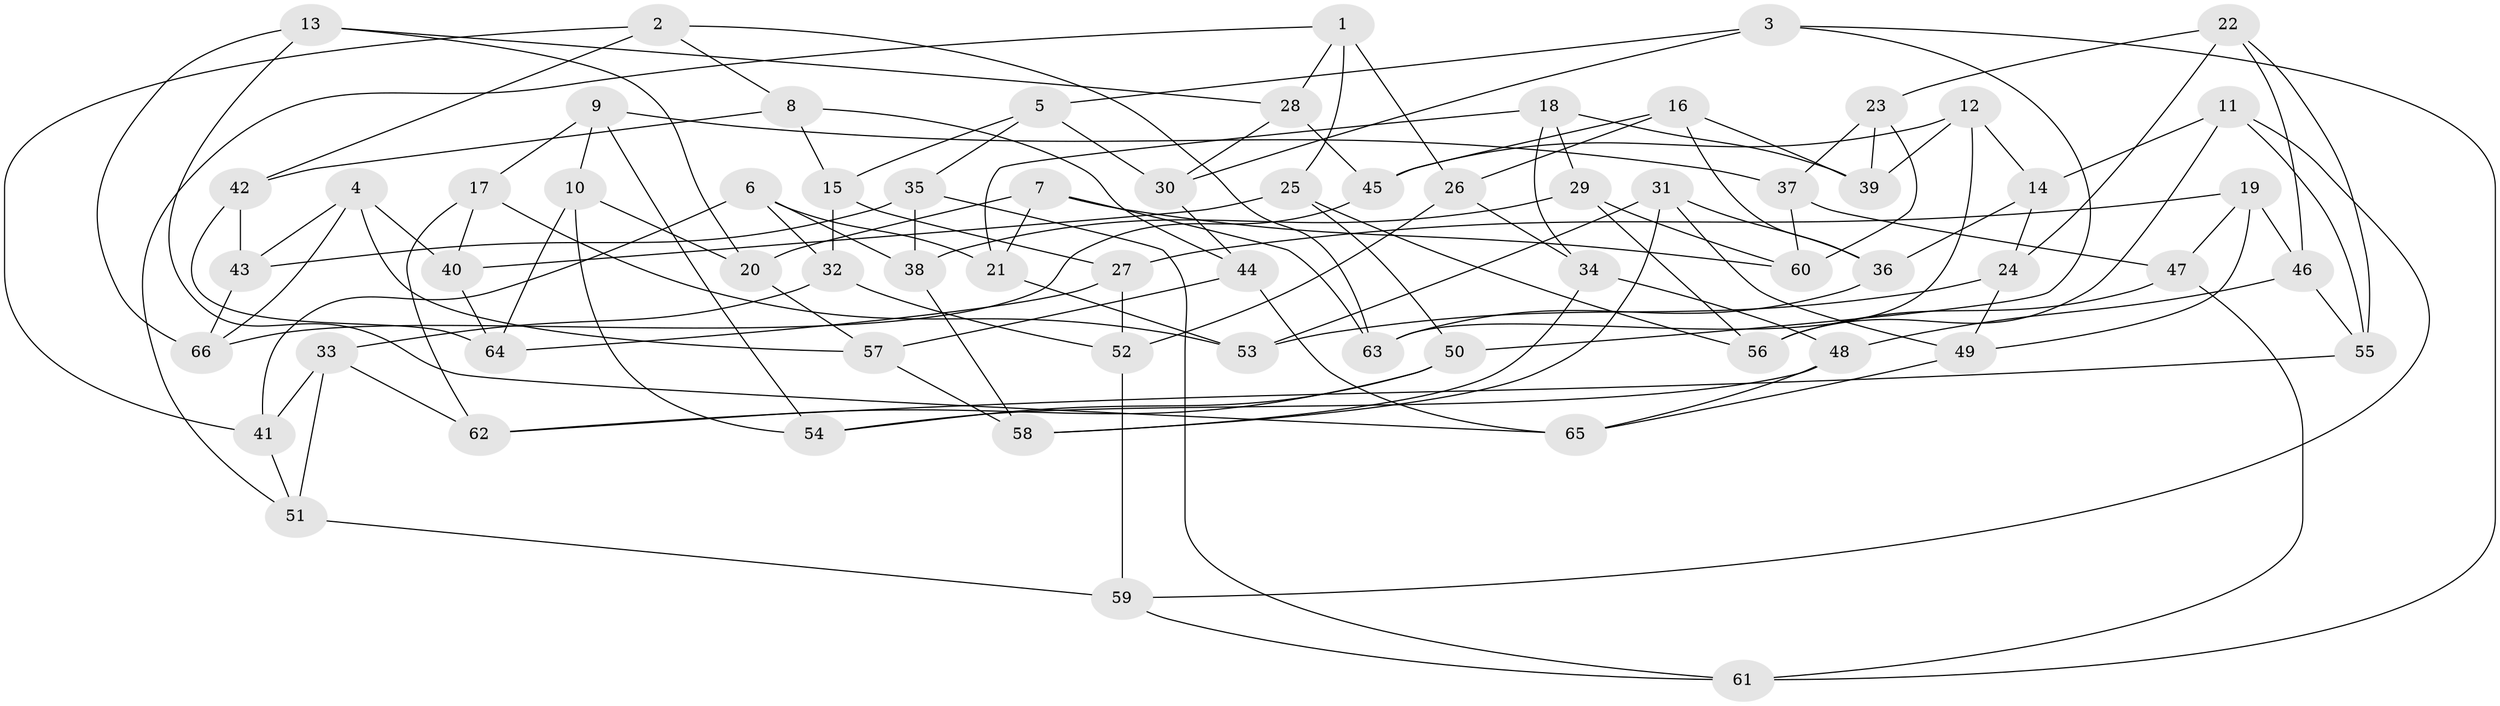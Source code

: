 // coarse degree distribution, {4: 0.23684210526315788, 5: 0.34210526315789475, 6: 0.39473684210526316, 3: 0.02631578947368421}
// Generated by graph-tools (version 1.1) at 2025/42/03/06/25 10:42:20]
// undirected, 66 vertices, 132 edges
graph export_dot {
graph [start="1"]
  node [color=gray90,style=filled];
  1;
  2;
  3;
  4;
  5;
  6;
  7;
  8;
  9;
  10;
  11;
  12;
  13;
  14;
  15;
  16;
  17;
  18;
  19;
  20;
  21;
  22;
  23;
  24;
  25;
  26;
  27;
  28;
  29;
  30;
  31;
  32;
  33;
  34;
  35;
  36;
  37;
  38;
  39;
  40;
  41;
  42;
  43;
  44;
  45;
  46;
  47;
  48;
  49;
  50;
  51;
  52;
  53;
  54;
  55;
  56;
  57;
  58;
  59;
  60;
  61;
  62;
  63;
  64;
  65;
  66;
  1 -- 26;
  1 -- 51;
  1 -- 28;
  1 -- 25;
  2 -- 42;
  2 -- 8;
  2 -- 63;
  2 -- 41;
  3 -- 5;
  3 -- 61;
  3 -- 50;
  3 -- 30;
  4 -- 57;
  4 -- 66;
  4 -- 43;
  4 -- 40;
  5 -- 35;
  5 -- 30;
  5 -- 15;
  6 -- 41;
  6 -- 21;
  6 -- 38;
  6 -- 32;
  7 -- 63;
  7 -- 60;
  7 -- 20;
  7 -- 21;
  8 -- 44;
  8 -- 42;
  8 -- 15;
  9 -- 54;
  9 -- 37;
  9 -- 10;
  9 -- 17;
  10 -- 54;
  10 -- 20;
  10 -- 64;
  11 -- 56;
  11 -- 14;
  11 -- 59;
  11 -- 55;
  12 -- 39;
  12 -- 14;
  12 -- 63;
  12 -- 45;
  13 -- 20;
  13 -- 65;
  13 -- 66;
  13 -- 28;
  14 -- 24;
  14 -- 36;
  15 -- 32;
  15 -- 27;
  16 -- 36;
  16 -- 45;
  16 -- 26;
  16 -- 39;
  17 -- 53;
  17 -- 62;
  17 -- 40;
  18 -- 34;
  18 -- 39;
  18 -- 29;
  18 -- 21;
  19 -- 27;
  19 -- 49;
  19 -- 46;
  19 -- 47;
  20 -- 57;
  21 -- 53;
  22 -- 46;
  22 -- 23;
  22 -- 55;
  22 -- 24;
  23 -- 39;
  23 -- 60;
  23 -- 37;
  24 -- 49;
  24 -- 53;
  25 -- 56;
  25 -- 40;
  25 -- 50;
  26 -- 52;
  26 -- 34;
  27 -- 52;
  27 -- 64;
  28 -- 45;
  28 -- 30;
  29 -- 60;
  29 -- 38;
  29 -- 56;
  30 -- 44;
  31 -- 49;
  31 -- 53;
  31 -- 36;
  31 -- 58;
  32 -- 52;
  32 -- 33;
  33 -- 41;
  33 -- 51;
  33 -- 62;
  34 -- 58;
  34 -- 48;
  35 -- 61;
  35 -- 38;
  35 -- 43;
  36 -- 63;
  37 -- 47;
  37 -- 60;
  38 -- 58;
  40 -- 64;
  41 -- 51;
  42 -- 43;
  42 -- 64;
  43 -- 66;
  44 -- 65;
  44 -- 57;
  45 -- 66;
  46 -- 55;
  46 -- 48;
  47 -- 61;
  47 -- 56;
  48 -- 65;
  48 -- 54;
  49 -- 65;
  50 -- 54;
  50 -- 62;
  51 -- 59;
  52 -- 59;
  55 -- 62;
  57 -- 58;
  59 -- 61;
}
